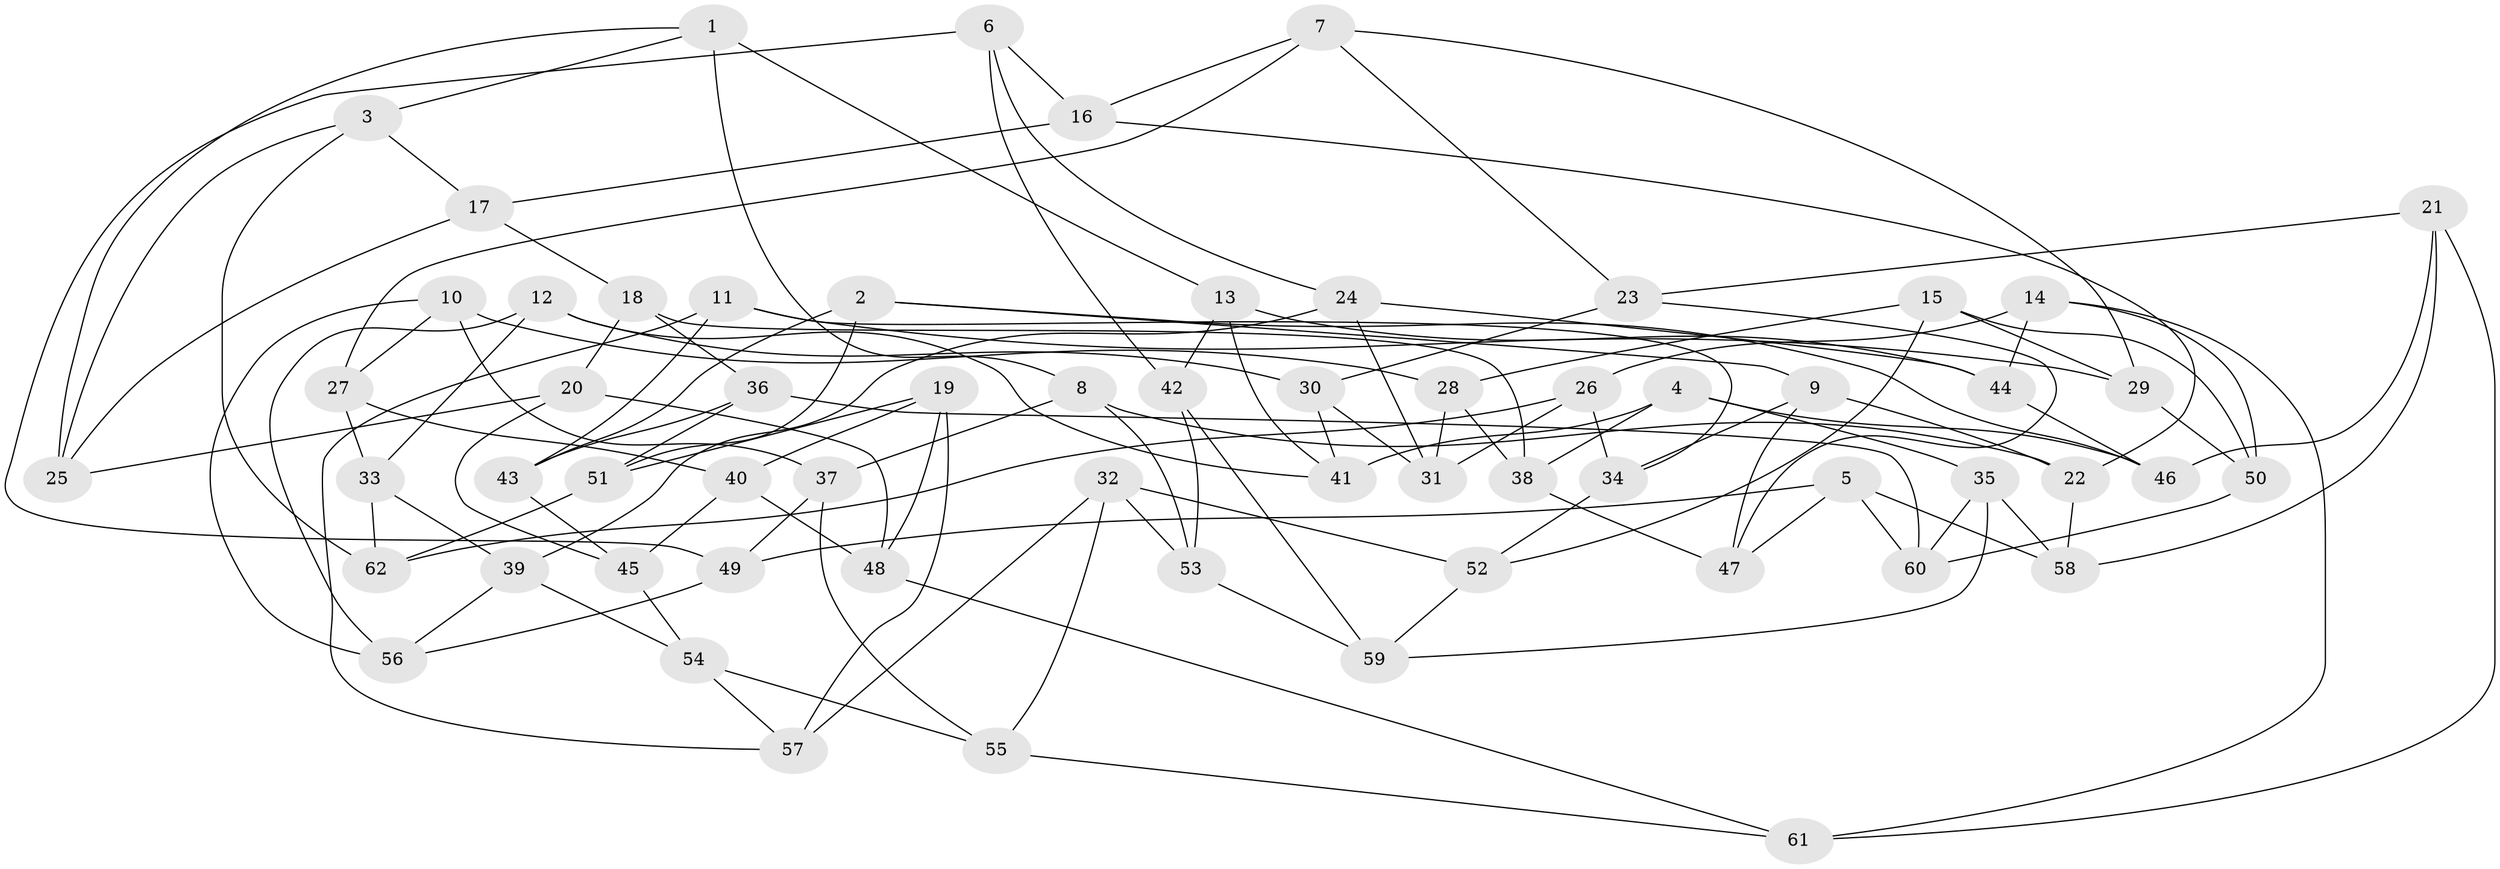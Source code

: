 // Generated by graph-tools (version 1.1) at 2025/38/03/09/25 02:38:01]
// undirected, 62 vertices, 124 edges
graph export_dot {
graph [start="1"]
  node [color=gray90,style=filled];
  1;
  2;
  3;
  4;
  5;
  6;
  7;
  8;
  9;
  10;
  11;
  12;
  13;
  14;
  15;
  16;
  17;
  18;
  19;
  20;
  21;
  22;
  23;
  24;
  25;
  26;
  27;
  28;
  29;
  30;
  31;
  32;
  33;
  34;
  35;
  36;
  37;
  38;
  39;
  40;
  41;
  42;
  43;
  44;
  45;
  46;
  47;
  48;
  49;
  50;
  51;
  52;
  53;
  54;
  55;
  56;
  57;
  58;
  59;
  60;
  61;
  62;
  1 -- 25;
  1 -- 8;
  1 -- 13;
  1 -- 3;
  2 -- 46;
  2 -- 43;
  2 -- 9;
  2 -- 51;
  3 -- 62;
  3 -- 17;
  3 -- 25;
  4 -- 38;
  4 -- 46;
  4 -- 35;
  4 -- 41;
  5 -- 47;
  5 -- 49;
  5 -- 58;
  5 -- 60;
  6 -- 42;
  6 -- 16;
  6 -- 49;
  6 -- 24;
  7 -- 23;
  7 -- 29;
  7 -- 16;
  7 -- 27;
  8 -- 53;
  8 -- 22;
  8 -- 37;
  9 -- 47;
  9 -- 34;
  9 -- 22;
  10 -- 28;
  10 -- 56;
  10 -- 27;
  10 -- 37;
  11 -- 57;
  11 -- 34;
  11 -- 29;
  11 -- 43;
  12 -- 30;
  12 -- 41;
  12 -- 56;
  12 -- 33;
  13 -- 42;
  13 -- 41;
  13 -- 44;
  14 -- 44;
  14 -- 50;
  14 -- 26;
  14 -- 61;
  15 -- 29;
  15 -- 52;
  15 -- 28;
  15 -- 50;
  16 -- 22;
  16 -- 17;
  17 -- 18;
  17 -- 25;
  18 -- 20;
  18 -- 36;
  18 -- 38;
  19 -- 48;
  19 -- 40;
  19 -- 51;
  19 -- 57;
  20 -- 48;
  20 -- 25;
  20 -- 45;
  21 -- 46;
  21 -- 61;
  21 -- 23;
  21 -- 58;
  22 -- 58;
  23 -- 30;
  23 -- 47;
  24 -- 44;
  24 -- 31;
  24 -- 39;
  26 -- 62;
  26 -- 34;
  26 -- 31;
  27 -- 40;
  27 -- 33;
  28 -- 38;
  28 -- 31;
  29 -- 50;
  30 -- 41;
  30 -- 31;
  32 -- 57;
  32 -- 53;
  32 -- 52;
  32 -- 55;
  33 -- 62;
  33 -- 39;
  34 -- 52;
  35 -- 59;
  35 -- 58;
  35 -- 60;
  36 -- 51;
  36 -- 43;
  36 -- 60;
  37 -- 49;
  37 -- 55;
  38 -- 47;
  39 -- 54;
  39 -- 56;
  40 -- 48;
  40 -- 45;
  42 -- 53;
  42 -- 59;
  43 -- 45;
  44 -- 46;
  45 -- 54;
  48 -- 61;
  49 -- 56;
  50 -- 60;
  51 -- 62;
  52 -- 59;
  53 -- 59;
  54 -- 55;
  54 -- 57;
  55 -- 61;
}
